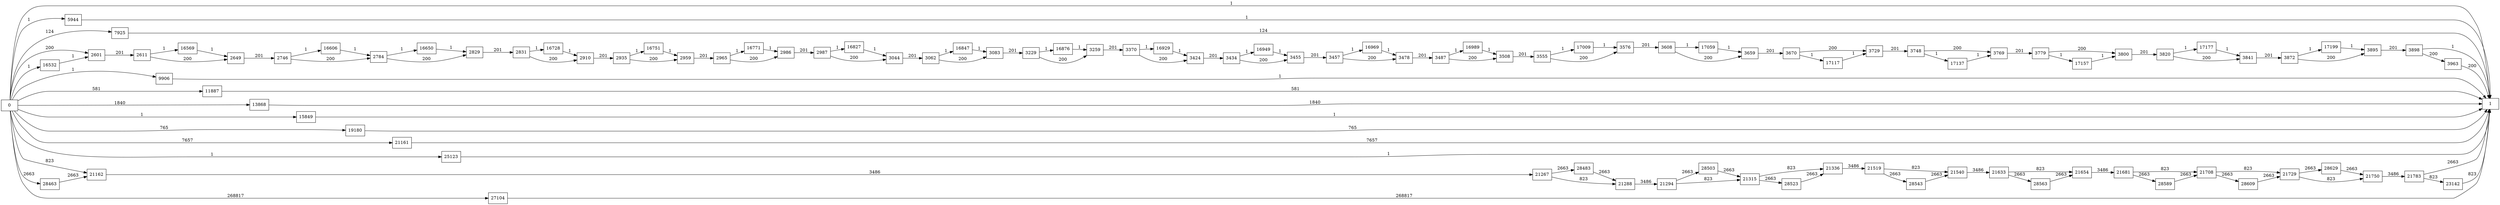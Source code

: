digraph {
	graph [rankdir=LR]
	node [shape=rectangle]
	2601 -> 2611 [label=201]
	2611 -> 2649 [label=200]
	2611 -> 16569 [label=1]
	2649 -> 2746 [label=201]
	2746 -> 2784 [label=200]
	2746 -> 16606 [label=1]
	2784 -> 2829 [label=200]
	2784 -> 16650 [label=1]
	2829 -> 2831 [label=201]
	2831 -> 2910 [label=200]
	2831 -> 16728 [label=1]
	2910 -> 2935 [label=201]
	2935 -> 2959 [label=200]
	2935 -> 16751 [label=1]
	2959 -> 2965 [label=201]
	2965 -> 2986 [label=200]
	2965 -> 16771 [label=1]
	2986 -> 2987 [label=201]
	2987 -> 3044 [label=200]
	2987 -> 16827 [label=1]
	3044 -> 3062 [label=201]
	3062 -> 3083 [label=200]
	3062 -> 16847 [label=1]
	3083 -> 3229 [label=201]
	3229 -> 3259 [label=200]
	3229 -> 16876 [label=1]
	3259 -> 3370 [label=201]
	3370 -> 3424 [label=200]
	3370 -> 16929 [label=1]
	3424 -> 3434 [label=201]
	3434 -> 3455 [label=200]
	3434 -> 16949 [label=1]
	3455 -> 3457 [label=201]
	3457 -> 3478 [label=200]
	3457 -> 16969 [label=1]
	3478 -> 3487 [label=201]
	3487 -> 3508 [label=200]
	3487 -> 16989 [label=1]
	3508 -> 3555 [label=201]
	3555 -> 3576 [label=200]
	3555 -> 17009 [label=1]
	3576 -> 3608 [label=201]
	3608 -> 3659 [label=200]
	3608 -> 17059 [label=1]
	3659 -> 3670 [label=201]
	3670 -> 3729 [label=200]
	3670 -> 17117 [label=1]
	3729 -> 3748 [label=201]
	3748 -> 3769 [label=200]
	3748 -> 17137 [label=1]
	3769 -> 3779 [label=201]
	3779 -> 3800 [label=200]
	3779 -> 17157 [label=1]
	3800 -> 3820 [label=201]
	3820 -> 3841 [label=200]
	3820 -> 17177 [label=1]
	3841 -> 3872 [label=201]
	3872 -> 3895 [label=200]
	3872 -> 17199 [label=1]
	3895 -> 3898 [label=201]
	3898 -> 1 [label=1]
	3898 -> 3963 [label=200]
	3963 -> 1 [label=200]
	5944 -> 1 [label=1]
	7925 -> 1 [label=124]
	9906 -> 1 [label=1]
	11887 -> 1 [label=581]
	13868 -> 1 [label=1840]
	15849 -> 1 [label=1]
	16532 -> 2601 [label=1]
	16569 -> 2649 [label=1]
	16606 -> 2784 [label=1]
	16650 -> 2829 [label=1]
	16728 -> 2910 [label=1]
	16751 -> 2959 [label=1]
	16771 -> 2986 [label=1]
	16827 -> 3044 [label=1]
	16847 -> 3083 [label=1]
	16876 -> 3259 [label=1]
	16929 -> 3424 [label=1]
	16949 -> 3455 [label=1]
	16969 -> 3478 [label=1]
	16989 -> 3508 [label=1]
	17009 -> 3576 [label=1]
	17059 -> 3659 [label=1]
	17117 -> 3729 [label=1]
	17137 -> 3769 [label=1]
	17157 -> 3800 [label=1]
	17177 -> 3841 [label=1]
	17199 -> 3895 [label=1]
	19180 -> 1 [label=765]
	21161 -> 1 [label=7657]
	21162 -> 21267 [label=3486]
	21267 -> 21288 [label=823]
	21267 -> 28483 [label=2663]
	21288 -> 21294 [label=3486]
	21294 -> 21315 [label=823]
	21294 -> 28503 [label=2663]
	21315 -> 21336 [label=823]
	21315 -> 28523 [label=2663]
	21336 -> 21519 [label=3486]
	21519 -> 21540 [label=823]
	21519 -> 28543 [label=2663]
	21540 -> 21633 [label=3486]
	21633 -> 21654 [label=823]
	21633 -> 28563 [label=2663]
	21654 -> 21681 [label=3486]
	21681 -> 21708 [label=823]
	21681 -> 28589 [label=2663]
	21708 -> 21729 [label=823]
	21708 -> 28609 [label=2663]
	21729 -> 21750 [label=823]
	21729 -> 28629 [label=2663]
	21750 -> 21783 [label=3486]
	21783 -> 1 [label=2663]
	21783 -> 23142 [label=823]
	23142 -> 1 [label=823]
	25123 -> 1 [label=1]
	27104 -> 1 [label=268817]
	28463 -> 21162 [label=2663]
	28483 -> 21288 [label=2663]
	28503 -> 21315 [label=2663]
	28523 -> 21336 [label=2663]
	28543 -> 21540 [label=2663]
	28563 -> 21654 [label=2663]
	28589 -> 21708 [label=2663]
	28609 -> 21729 [label=2663]
	28629 -> 21750 [label=2663]
	0 -> 21162 [label=823]
	0 -> 1 [label=1]
	0 -> 2601 [label=200]
	0 -> 5944 [label=1]
	0 -> 7925 [label=124]
	0 -> 9906 [label=1]
	0 -> 11887 [label=581]
	0 -> 13868 [label=1840]
	0 -> 15849 [label=1]
	0 -> 16532 [label=1]
	0 -> 19180 [label=765]
	0 -> 21161 [label=7657]
	0 -> 25123 [label=1]
	0 -> 27104 [label=268817]
	0 -> 28463 [label=2663]
}
